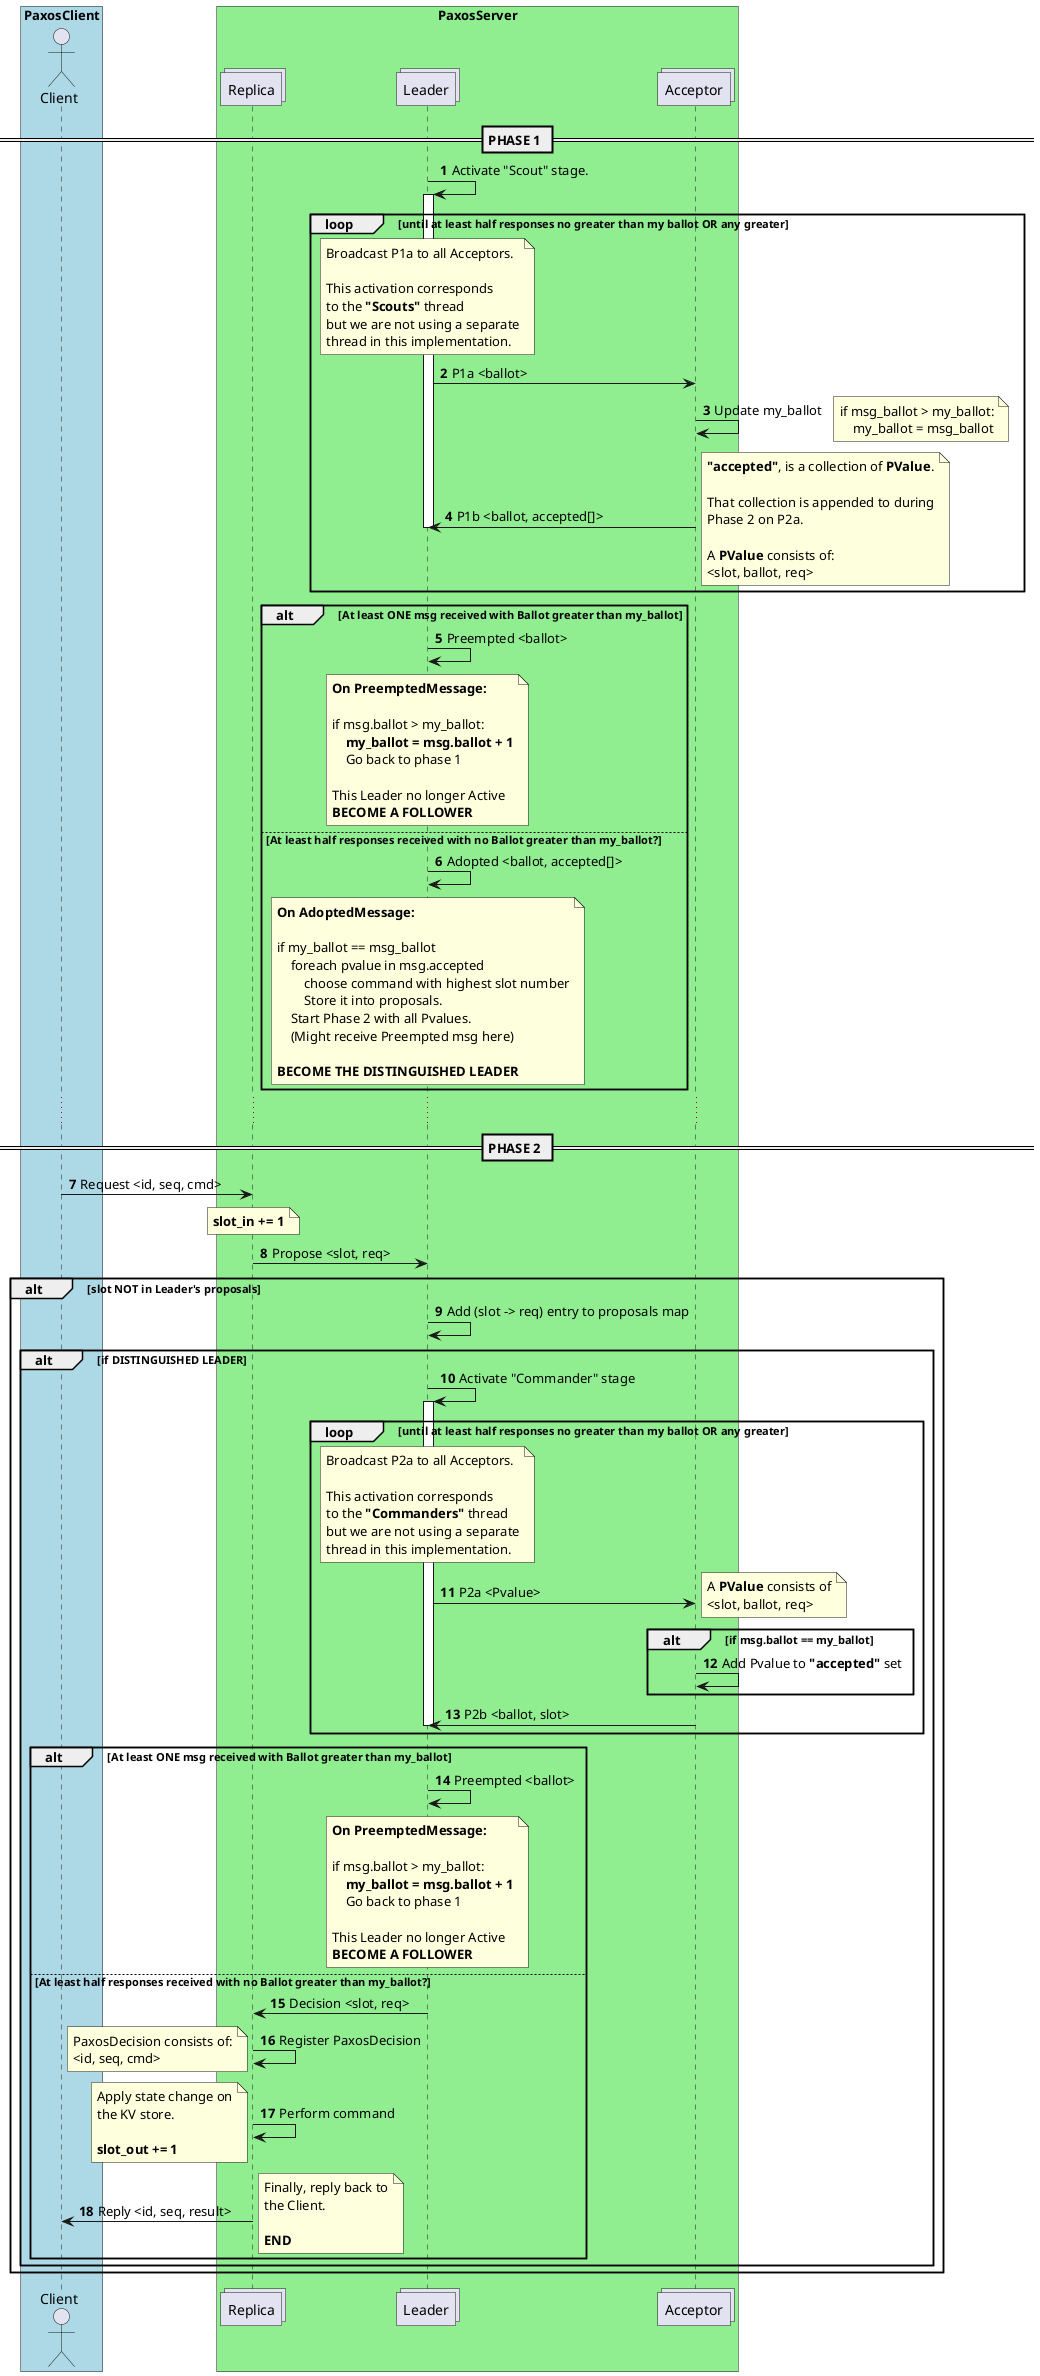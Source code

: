 @startuml PAXOS

autonumber
box "PaxosClient" #LightBlue
    actor Client
end box
box "PaxosServer" #LightGreen
    collections "Replica" as Replica
    collections "Leader" as Leader
    collections "Acceptor" as Acceptor
end box


== PHASE 1 ==

Leader -> Leader : Activate "Scout" stage.

activate Leader

loop until at least half responses no greater than my ballot OR any greater
    note over Leader
        Broadcast P1a to all Acceptors.

        This activation corresponds
        to the **"Scouts"** thread
        but we are not using a separate
        thread in this implementation.
    end note

    Leader -> Acceptor : P1a <ballot>

    Acceptor -> Acceptor : Update my_ballot
    note right
        if msg_ballot > my_ballot:
            my_ballot = msg_ballot
    end note

    Acceptor -> Leader : P1b <ballot, accepted[]>
    note right
        **"accepted"**, is a collection of **PValue**.
        
        That collection is appended to during
        Phase 2 on P2a.

        A **PValue** consists of:
        <slot, ballot, req>
    end note

    deactivate Leader
end

alt At least ONE msg received with Ballot greater than my_ballot
    Leader -> Leader : Preempted <ballot>
    note over Leader
        **On PreemptedMessage:**

        if msg.ballot > my_ballot:
            **my_ballot = msg.ballot + 1**
            Go back to phase 1

        This Leader no longer Active
        **BECOME A FOLLOWER**
    end note
else At least half responses received with no Ballot greater than my_ballot?
    Leader -> Leader : Adopted <ballot, accepted[]>
    note over Leader
        **On AdoptedMessage:**

        if my_ballot == msg_ballot
            foreach pvalue in msg.accepted
                choose command with highest slot number
                Store it into proposals.
            Start Phase 2 with all Pvalues.
            (Might receive Preempted msg here)

        **BECOME THE DISTINGUISHED LEADER**
    end note
end


...

== PHASE 2 ==

Client -> Replica : Request <id, seq, cmd>
note over Replica
    **slot_in += 1**
end note

Replica -> Leader : Propose <slot, req>

alt slot NOT in Leader's proposals
    Leader -> Leader : Add (slot -> req) entry to proposals map

    alt if DISTINGUISHED LEADER
        Leader -> Leader : Activate "Commander" stage
        activate Leader

        loop until at least half responses no greater than my ballot OR any greater
            note over Leader
                Broadcast P2a to all Acceptors.

                This activation corresponds
                to the **"Commanders"** thread
                but we are not using a separate
                thread in this implementation.
            end note

            Leader -> Acceptor : P2a <Pvalue>
            note right
                A **PValue** consists of
                <slot, ballot, req>
            end note

            alt if msg.ballot == my_ballot
                Acceptor -> Acceptor : Add Pvalue to **"accepted"** set
            end


            Acceptor -> Leader : P2b <ballot, slot>

            deactivate Leader
        end

        alt At least ONE msg received with Ballot greater than my_ballot
            Leader -> Leader : Preempted <ballot>

            note over Leader
                **On PreemptedMessage:**

                if msg.ballot > my_ballot:
                    **my_ballot = msg.ballot + 1**
                    Go back to phase 1

                This Leader no longer Active
                **BECOME A FOLLOWER**
            end note
        else At least half responses received with no Ballot greater than my_ballot?
            Leader -> Replica : Decision <slot, req>

            Replica -> Replica : Register PaxosDecision
            note left
                PaxosDecision consists of:
                <id, seq, cmd>
            end note

            Replica -> Replica : Perform command
            note left
                Apply state change on
                the KV store.

                **slot_out += 1**
            end note

            Replica -> Client : Reply <id, seq, result>
            note right
                Finally, reply back to
                the Client.

                **END**
            end note
        end
    end
end

@enduml
